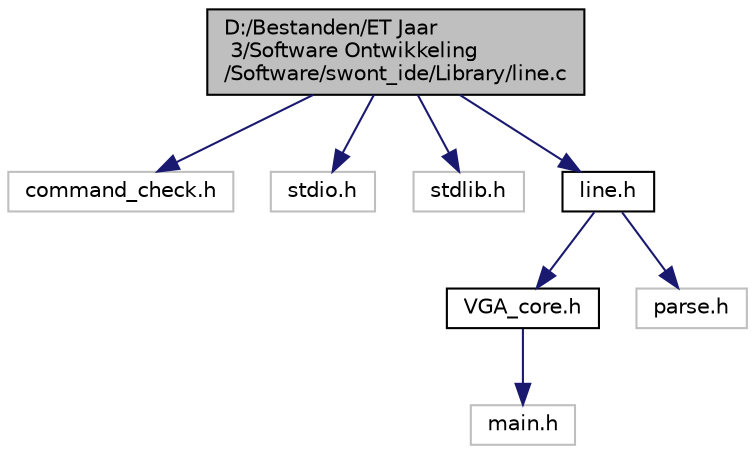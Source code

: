 digraph "D:/Bestanden/ET Jaar 3/Software Ontwikkeling/Software/swont_ide/Library/line.c"
{
 // LATEX_PDF_SIZE
  edge [fontname="Helvetica",fontsize="10",labelfontname="Helvetica",labelfontsize="10"];
  node [fontname="Helvetica",fontsize="10",shape=record];
  Node1 [label="D:/Bestanden/ET Jaar\l 3/Software Ontwikkeling\l/Software/swont_ide/Library/line.c",height=0.2,width=0.4,color="black", fillcolor="grey75", style="filled", fontcolor="black",tooltip="This file contains the API-function for drawing a line."];
  Node1 -> Node2 [color="midnightblue",fontsize="10",style="solid"];
  Node2 [label="command_check.h",height=0.2,width=0.4,color="grey75", fillcolor="white", style="filled",tooltip=" "];
  Node1 -> Node3 [color="midnightblue",fontsize="10",style="solid"];
  Node3 [label="stdio.h",height=0.2,width=0.4,color="grey75", fillcolor="white", style="filled",tooltip=" "];
  Node1 -> Node4 [color="midnightblue",fontsize="10",style="solid"];
  Node4 [label="stdlib.h",height=0.2,width=0.4,color="grey75", fillcolor="white", style="filled",tooltip=" "];
  Node1 -> Node5 [color="midnightblue",fontsize="10",style="solid"];
  Node5 [label="line.h",height=0.2,width=0.4,color="black", fillcolor="white", style="filled",URL="$line_8h.html",tooltip="This file contains all API function responsible for drawing the different bitmaps."];
  Node5 -> Node6 [color="midnightblue",fontsize="10",style="solid"];
  Node6 [label="VGA_core.h",height=0.2,width=0.4,color="black", fillcolor="white", style="filled",URL="$_v_g_a__core_8h.html",tooltip="This file is the headerfile of VGA_core.c."];
  Node6 -> Node7 [color="midnightblue",fontsize="10",style="solid"];
  Node7 [label="main.h",height=0.2,width=0.4,color="grey75", fillcolor="white", style="filled",tooltip=" "];
  Node5 -> Node8 [color="midnightblue",fontsize="10",style="solid"];
  Node8 [label="parse.h",height=0.2,width=0.4,color="grey75", fillcolor="white", style="filled",tooltip=" "];
}
